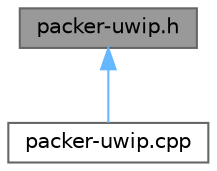 digraph "packer-uwip.h"
{
 // LATEX_PDF_SIZE
  bgcolor="transparent";
  edge [fontname=Helvetica,fontsize=10,labelfontname=Helvetica,labelfontsize=10];
  node [fontname=Helvetica,fontsize=10,shape=box,height=0.2,width=0.4];
  Node1 [id="Node000001",label="packer-uwip.h",height=0.2,width=0.4,color="gray40", fillcolor="grey60", style="filled", fontcolor="black",tooltip=" "];
  Node1 -> Node2 [id="edge1_Node000001_Node000002",dir="back",color="steelblue1",style="solid",tooltip=" "];
  Node2 [id="Node000002",label="packer-uwip.cpp",height=0.2,width=0.4,color="grey40", fillcolor="white", style="filled",URL="$packer-uwip_8cpp.html",tooltip="Implementation of the class responsible to map the NS-Miracle packet of uw-ip into a bit stream,..."];
}
